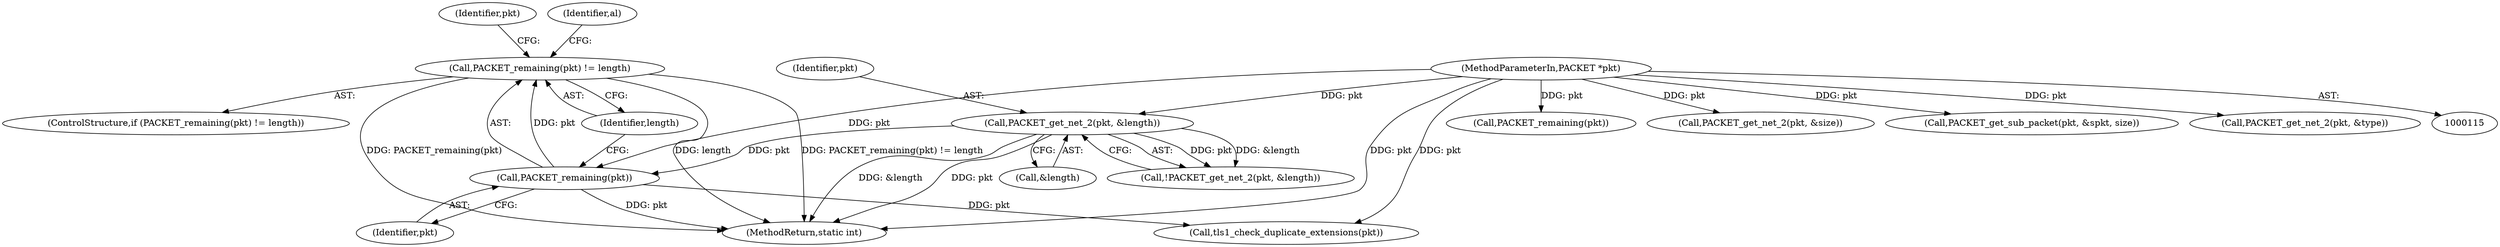 digraph "0_openssl_4ad93618d26a3ea23d36ad5498ff4f59eff3a4d2_8@API" {
"1000184" [label="(Call,PACKET_remaining(pkt) != length)"];
"1000185" [label="(Call,PACKET_remaining(pkt))"];
"1000178" [label="(Call,PACKET_get_net_2(pkt, &length))"];
"1000117" [label="(MethodParameterIn,PACKET *pkt)"];
"1000185" [label="(Call,PACKET_remaining(pkt))"];
"1001017" [label="(MethodReturn,static int)"];
"1000177" [label="(Call,!PACKET_get_net_2(pkt, &length))"];
"1000888" [label="(Call,PACKET_remaining(pkt))"];
"1000180" [label="(Call,&length)"];
"1000183" [label="(ControlStructure,if (PACKET_remaining(pkt) != length))"];
"1000198" [label="(Identifier,pkt)"];
"1000179" [label="(Identifier,pkt)"];
"1000212" [label="(Call,PACKET_get_net_2(pkt, &size))"];
"1000197" [label="(Call,tls1_check_duplicate_extensions(pkt))"];
"1000191" [label="(Identifier,al)"];
"1000184" [label="(Call,PACKET_remaining(pkt) != length)"];
"1000178" [label="(Call,PACKET_get_net_2(pkt, &length))"];
"1000222" [label="(Call,PACKET_get_sub_packet(pkt, &spkt, size))"];
"1000187" [label="(Identifier,length)"];
"1000186" [label="(Identifier,pkt)"];
"1000208" [label="(Call,PACKET_get_net_2(pkt, &type))"];
"1000117" [label="(MethodParameterIn,PACKET *pkt)"];
"1000184" -> "1000183"  [label="AST: "];
"1000184" -> "1000187"  [label="CFG: "];
"1000185" -> "1000184"  [label="AST: "];
"1000187" -> "1000184"  [label="AST: "];
"1000191" -> "1000184"  [label="CFG: "];
"1000198" -> "1000184"  [label="CFG: "];
"1000184" -> "1001017"  [label="DDG: length"];
"1000184" -> "1001017"  [label="DDG: PACKET_remaining(pkt)"];
"1000184" -> "1001017"  [label="DDG: PACKET_remaining(pkt) != length"];
"1000185" -> "1000184"  [label="DDG: pkt"];
"1000185" -> "1000186"  [label="CFG: "];
"1000186" -> "1000185"  [label="AST: "];
"1000187" -> "1000185"  [label="CFG: "];
"1000185" -> "1001017"  [label="DDG: pkt"];
"1000178" -> "1000185"  [label="DDG: pkt"];
"1000117" -> "1000185"  [label="DDG: pkt"];
"1000185" -> "1000197"  [label="DDG: pkt"];
"1000178" -> "1000177"  [label="AST: "];
"1000178" -> "1000180"  [label="CFG: "];
"1000179" -> "1000178"  [label="AST: "];
"1000180" -> "1000178"  [label="AST: "];
"1000177" -> "1000178"  [label="CFG: "];
"1000178" -> "1001017"  [label="DDG: pkt"];
"1000178" -> "1001017"  [label="DDG: &length"];
"1000178" -> "1000177"  [label="DDG: pkt"];
"1000178" -> "1000177"  [label="DDG: &length"];
"1000117" -> "1000178"  [label="DDG: pkt"];
"1000117" -> "1000115"  [label="AST: "];
"1000117" -> "1001017"  [label="DDG: pkt"];
"1000117" -> "1000197"  [label="DDG: pkt"];
"1000117" -> "1000208"  [label="DDG: pkt"];
"1000117" -> "1000212"  [label="DDG: pkt"];
"1000117" -> "1000222"  [label="DDG: pkt"];
"1000117" -> "1000888"  [label="DDG: pkt"];
}

